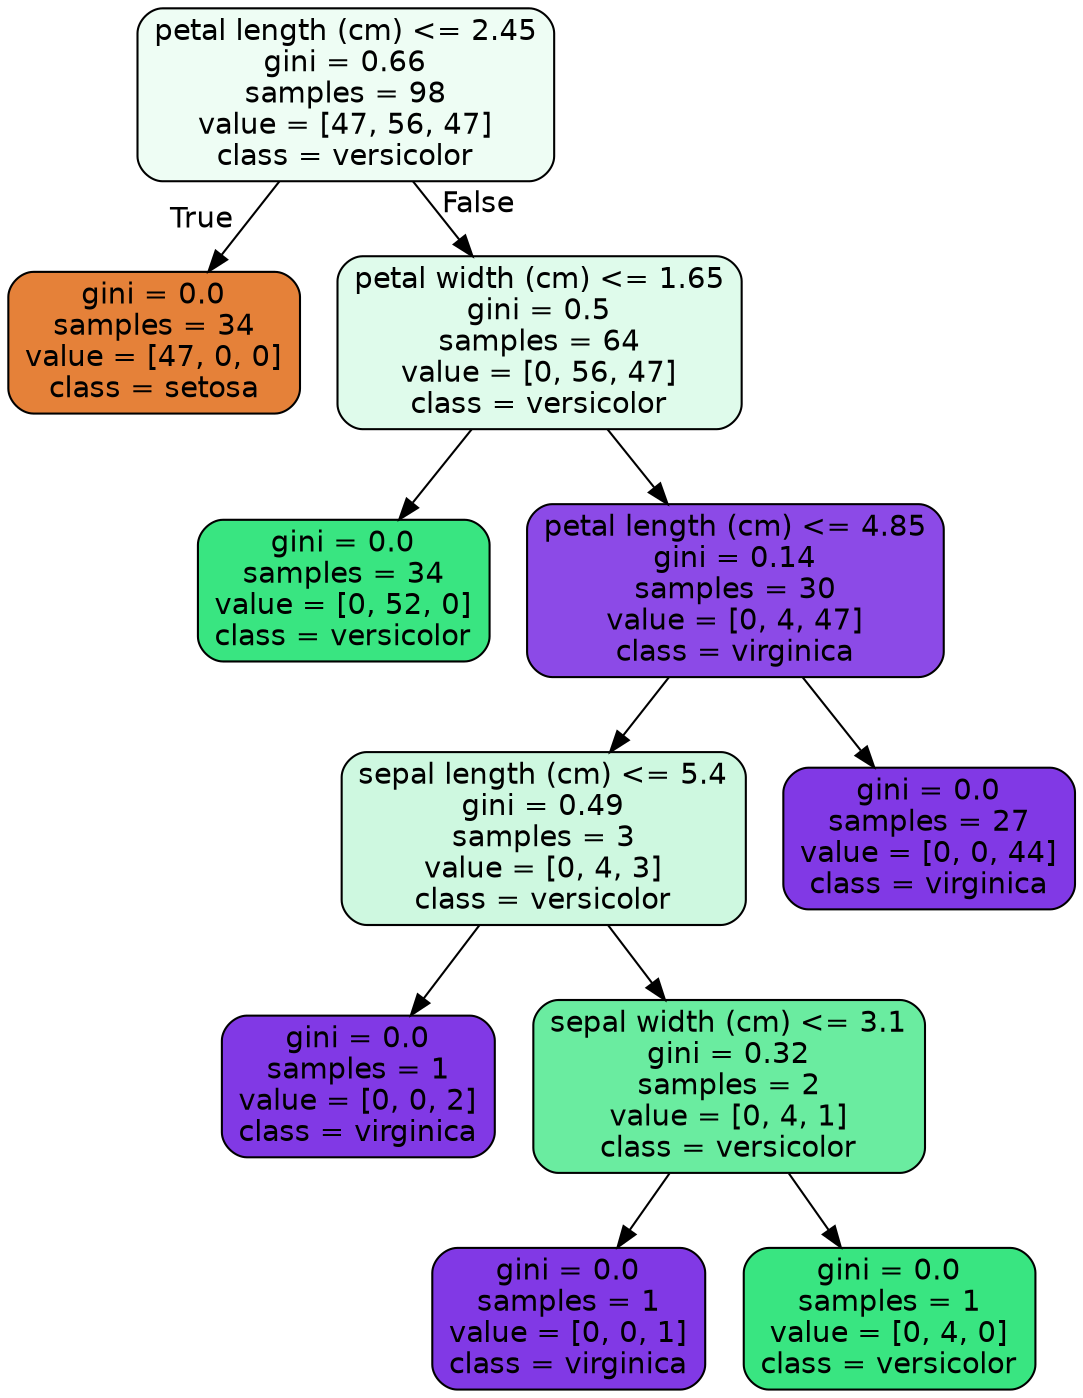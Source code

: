 digraph Tree {
node [shape=box, style="filled, rounded", color="black", fontname=helvetica] ;
edge [fontname=helvetica] ;
0 [label="petal length (cm) <= 2.45\ngini = 0.66\nsamples = 98\nvalue = [47, 56, 47]\nclass = versicolor", fillcolor="#eefdf4"] ;
1 [label="gini = 0.0\nsamples = 34\nvalue = [47, 0, 0]\nclass = setosa", fillcolor="#e58139"] ;
0 -> 1 [labeldistance=2.5, labelangle=45, headlabel="True"] ;
2 [label="petal width (cm) <= 1.65\ngini = 0.5\nsamples = 64\nvalue = [0, 56, 47]\nclass = versicolor", fillcolor="#dffbeb"] ;
0 -> 2 [labeldistance=2.5, labelangle=-45, headlabel="False"] ;
3 [label="gini = 0.0\nsamples = 34\nvalue = [0, 52, 0]\nclass = versicolor", fillcolor="#39e581"] ;
2 -> 3 ;
4 [label="petal length (cm) <= 4.85\ngini = 0.14\nsamples = 30\nvalue = [0, 4, 47]\nclass = virginica", fillcolor="#8c4ae7"] ;
2 -> 4 ;
5 [label="sepal length (cm) <= 5.4\ngini = 0.49\nsamples = 3\nvalue = [0, 4, 3]\nclass = versicolor", fillcolor="#cef8e0"] ;
4 -> 5 ;
6 [label="gini = 0.0\nsamples = 1\nvalue = [0, 0, 2]\nclass = virginica", fillcolor="#8139e5"] ;
5 -> 6 ;
7 [label="sepal width (cm) <= 3.1\ngini = 0.32\nsamples = 2\nvalue = [0, 4, 1]\nclass = versicolor", fillcolor="#6aeca0"] ;
5 -> 7 ;
8 [label="gini = 0.0\nsamples = 1\nvalue = [0, 0, 1]\nclass = virginica", fillcolor="#8139e5"] ;
7 -> 8 ;
9 [label="gini = 0.0\nsamples = 1\nvalue = [0, 4, 0]\nclass = versicolor", fillcolor="#39e581"] ;
7 -> 9 ;
10 [label="gini = 0.0\nsamples = 27\nvalue = [0, 0, 44]\nclass = virginica", fillcolor="#8139e5"] ;
4 -> 10 ;
}